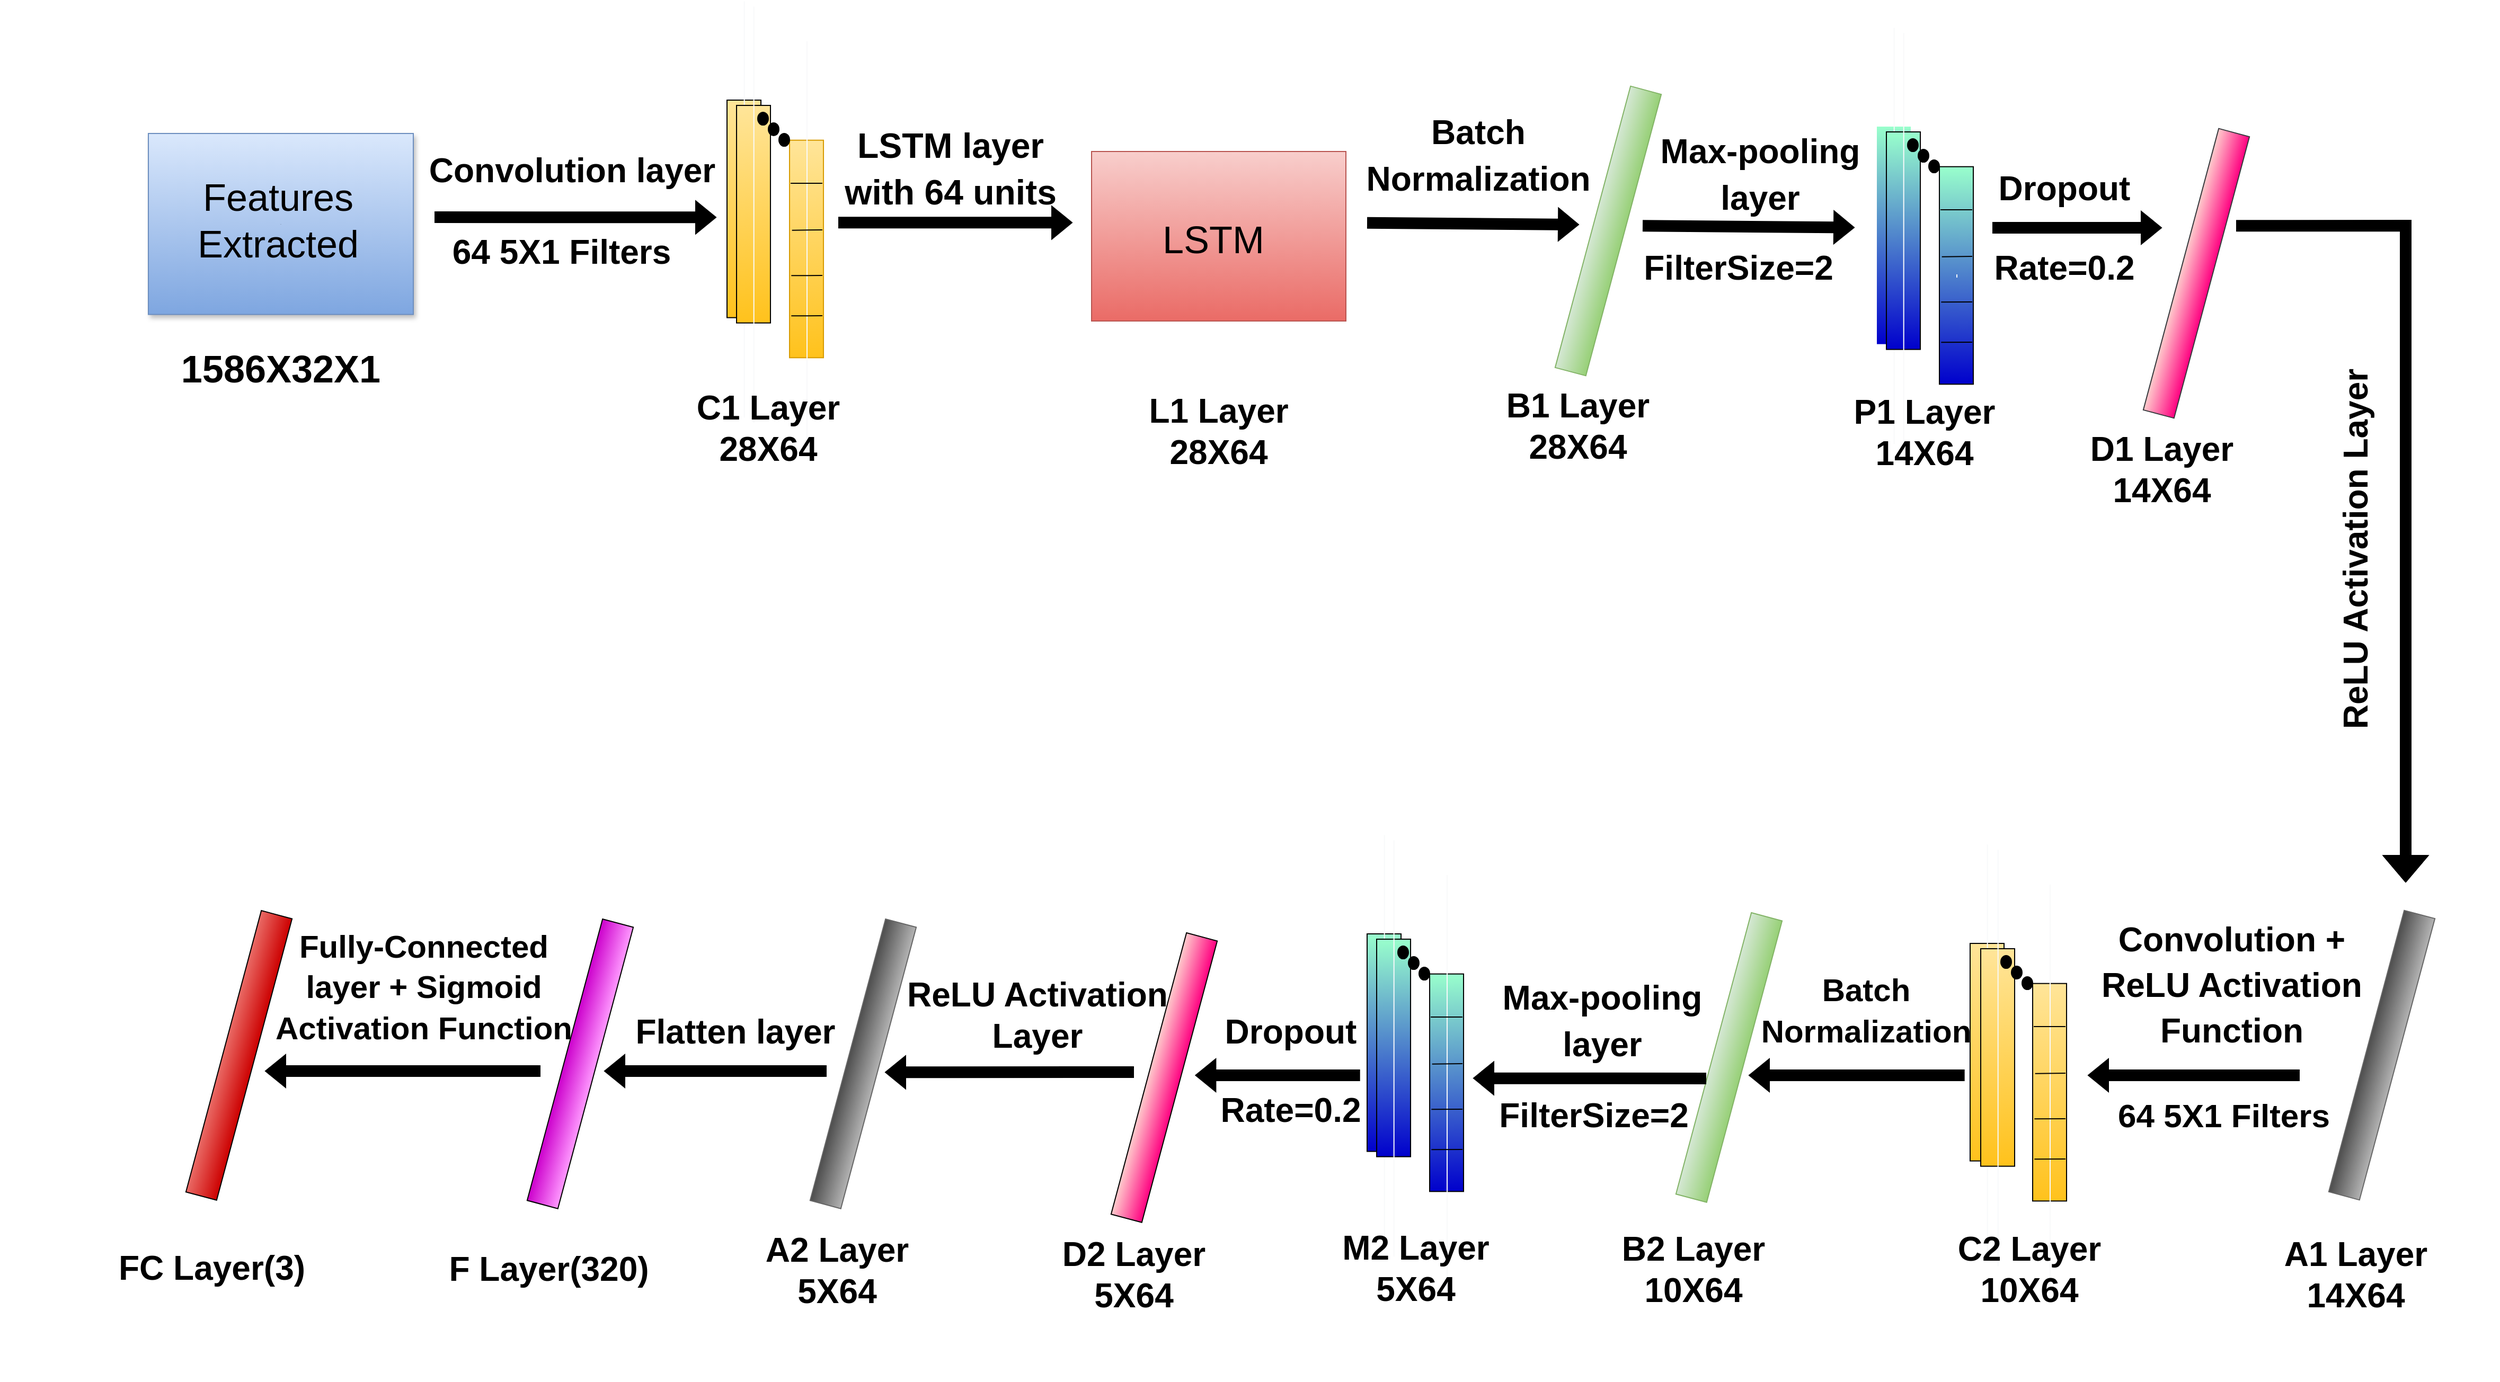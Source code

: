 <mxfile version="20.3.0" type="device"><diagram id="me3SWOC5JLScEFkT12fV" name="Page-1"><mxGraphModel dx="2862" dy="314" grid="1" gridSize="10" guides="1" tooltips="1" connect="1" arrows="1" fold="1" page="1" pageScale="1" pageWidth="2336" pageHeight="1654" background="#ffffff" math="0" shadow="0"><root><mxCell id="0"/><mxCell id="1" parent="0"/><mxCell id="eCeT--zZQDtbgQysxIgY-10" value="&lt;span style=&quot;color: rgba(0, 0, 0, 0); font-family: monospace; font-size: 1px; text-align: start; background-color: rgb(248, 249, 250);&quot;&gt;%3CmxGraphModel%3E%3Croot%3E%3CmxCell%20id%3D%220%22%2F%3E%3CmxCell%20id%3D%221%22%20parent%3D%220%22%2F%3E%3CmxCell%20id%3D%222%22%20value%3D%22%22%20style%3D%22endArrow%3Dnone%3Bhtml%3D1%3Brounded%3D0%3B%22%20edge%3D%221%22%20parent%3D%221%22%3E%3CmxGeometry%20width%3D%2250%22%20height%3D%2250%22%20relative%3D%221%22%20as%3D%22geometry%22%3E%3CmxPoint%20x%3D%22150%22%20y%3D%22400%22%20as%3D%22sourcePoint%22%2F%3E%3CmxPoint%20x%3D%22180%22%20y%3D%22400%22%20as%3D%22targetPoint%22%2F%3E%3CArray%20as%3D%22points%22%3E%3CmxPoint%20x%3D%22170%22%20y%3D%22400%22%2F%3E%3C%2FArray%3E%3C%2FmxGeometry%3E%3C%2FmxCell%3E%3C%2Froot%3E%3C%2FmxGraphModel%3E&lt;/span&gt;" style="rounded=0;whiteSpace=wrap;html=1;rotation=-90;fontSize=1;strokeColor=default;gradientColor=#FFE599;gradientDirection=east;fillColor=#FFC21C;" parent="1" vertex="1"><mxGeometry x="549.35" y="218.17" width="205.32" height="32" as="geometry"/></mxCell><mxCell id="eCeT--zZQDtbgQysxIgY-12" value="&lt;span style=&quot;color: rgba(0, 0, 0, 0); font-family: monospace; font-size: 1px; text-align: start; background-color: rgb(248, 249, 250);&quot;&gt;%3CmxGraphModel%3E%3Croot%3E%3CmxCell%20id%3D%220%22%2F%3E%3CmxCell%20id%3D%221%22%20parent%3D%220%22%2F%3E%3CmxCell%20id%3D%222%22%20value%3D%22%22%20style%3D%22endArrow%3Dnone%3Bhtml%3D1%3Brounded%3D0%3B%22%20edge%3D%221%22%20parent%3D%221%22%3E%3CmxGeometry%20width%3D%2250%22%20height%3D%2250%22%20relative%3D%221%22%20as%3D%22geometry%22%3E%3CmxPoint%20x%3D%22150%22%20y%3D%22400%22%20as%3D%22sourcePoint%22%2F%3E%3CmxPoint%20x%3D%22180%22%20y%3D%22400%22%20as%3D%22targetPoint%22%2F%3E%3CArray%20as%3D%22points%22%3E%3CmxPoint%20x%3D%22170%22%20y%3D%22400%22%2F%3E%3C%2FArray%3E%3C%2FmxGeometry%3E%3C%2FmxCell%3E%3C%2Froot%3E%3C%2FmxGraphModel%3E&lt;/span&gt;" style="rounded=0;whiteSpace=wrap;html=1;rotation=-90;fontSize=1;strokeColor=default;gradientColor=#FFE599;gradientDirection=east;fillColor=#FFC21C;" parent="1" vertex="1"><mxGeometry x="558.35" y="223.17" width="205.32" height="32" as="geometry"/></mxCell><mxCell id="eCeT--zZQDtbgQysxIgY-14" value="&lt;span style=&quot;color: rgba(0, 0, 0, 0); font-family: monospace; font-size: 1px; text-align: start; background-color: rgb(248, 249, 250);&quot;&gt;%3CmxGraphModel%3E%3Croot%3E%3CmxCell%20id%3D%220%22%2F%3E%3CmxCell%20id%3D%221%22%20parent%3D%220%22%2F%3E%3CmxCell%20id%3D%222%22%20value%3D%22%22%20style%3D%22endArrow%3Dnone%3Bhtml%3D1%3Brounded%3D0%3B%22%20edge%3D%221%22%20parent%3D%221%22%3E%3CmxGeometry%20width%3D%2250%22%20height%3D%2250%22%20relative%3D%221%22%20as%3D%22geometry%22%3E%3CmxPoint%20x%3D%22150%22%20y%3D%22400%22%20as%3D%22sourcePoint%22%2F%3E%3CmxPoint%20x%3D%22180%22%20y%3D%22400%22%20as%3D%22targetPoint%22%2F%3E%3CArray%20as%3D%22points%22%3E%3CmxPoint%20x%3D%22170%22%20y%3D%22400%22%2F%3E%3C%2FArray%3E%3C%2FmxGeometry%3E%3C%2FmxCell%3E%3C%2Froot%3E%3C%2FmxGraphModel%3E&lt;/span&gt;" style="rounded=0;whiteSpace=wrap;html=1;rotation=-90;fontSize=1;strokeColor=#d79b00;fillColor=#FFC21C;gradientColor=#FFE599;gradientDirection=east;" parent="1" vertex="1"><mxGeometry x="608.35" y="256" width="205.32" height="32" as="geometry"/></mxCell><mxCell id="eCeT--zZQDtbgQysxIgY-15" value="" style="endArrow=none;html=1;rounded=0;fontSize=1;strokeColor=default;" parent="1" edge="1"><mxGeometry width="50" height="50" relative="1" as="geometry"><mxPoint x="696" y="210" as="sourcePoint"/><mxPoint x="726" y="210" as="targetPoint"/><Array as="points"/></mxGeometry></mxCell><mxCell id="eCeT--zZQDtbgQysxIgY-16" value="" style="endArrow=none;html=1;rounded=0;fontSize=1;strokeColor=default;" parent="1" edge="1"><mxGeometry width="50" height="50" relative="1" as="geometry"><mxPoint x="697.34" y="254.34" as="sourcePoint"/><mxPoint x="726" y="254" as="targetPoint"/><Array as="points"/></mxGeometry></mxCell><mxCell id="eCeT--zZQDtbgQysxIgY-17" value="" style="endArrow=none;html=1;rounded=0;fontSize=1;strokeColor=default;" parent="1" edge="1"><mxGeometry width="50" height="50" relative="1" as="geometry"><mxPoint x="696.67" y="297.17" as="sourcePoint"/><mxPoint x="726" y="297" as="targetPoint"/><Array as="points"/></mxGeometry></mxCell><mxCell id="eCeT--zZQDtbgQysxIgY-18" value="" style="endArrow=none;html=1;rounded=0;fontSize=1;strokeColor=default;" parent="1" edge="1"><mxGeometry width="50" height="50" relative="1" as="geometry"><mxPoint x="696.67" y="335.17" as="sourcePoint"/><mxPoint x="726" y="335" as="targetPoint"/><Array as="points"/></mxGeometry></mxCell><mxCell id="ES9cDVPnntm4Bdb6wxJb-2" value="" style="ellipse;whiteSpace=wrap;html=1;aspect=fixed;fillColor=#000000;fontSize=1;strokeColor=default;" parent="1" vertex="1"><mxGeometry x="665" y="143" width="10" height="12" as="geometry"/></mxCell><mxCell id="ES9cDVPnntm4Bdb6wxJb-3" value="" style="ellipse;whiteSpace=wrap;html=1;aspect=fixed;strokeColor=default;fillColor=#000000;fontSize=1;" parent="1" vertex="1"><mxGeometry x="675" y="153" width="10" height="12" as="geometry"/></mxCell><mxCell id="ES9cDVPnntm4Bdb6wxJb-4" value="" style="ellipse;whiteSpace=wrap;html=1;aspect=fixed;fillColor=#000000;fontSize=1;strokeColor=default;" parent="1" vertex="1"><mxGeometry x="685" y="163" width="10" height="12" as="geometry"/></mxCell><mxCell id="ES9cDVPnntm4Bdb6wxJb-5" value="" style="rounded=0;whiteSpace=wrap;html=1;strokeColor=#b85450;fillColor=#f8cecc;gradientColor=#ea6b66;" parent="1" vertex="1"><mxGeometry x="980" y="180" width="240" height="160" as="geometry"/></mxCell><mxCell id="e7JB8zLE4ReLz2Sso7wR-1" value="" style="shape=flexArrow;endArrow=classic;html=1;rounded=0;fontSize=1;fillColor=#000000;" parent="1" edge="1"><mxGeometry width="50" height="50" relative="1" as="geometry"><mxPoint x="360" y="242" as="sourcePoint"/><mxPoint x="626" y="242.17" as="targetPoint"/></mxGeometry></mxCell><mxCell id="e7JB8zLE4ReLz2Sso7wR-2" value="" style="shape=flexArrow;endArrow=classic;html=1;rounded=0;fontSize=1;fillColor=#000000;strokeColor=#000000;" parent="1" edge="1"><mxGeometry width="50" height="50" relative="1" as="geometry"><mxPoint x="741" y="247.17" as="sourcePoint"/><mxPoint x="962" y="247.17" as="targetPoint"/></mxGeometry></mxCell><mxCell id="e7JB8zLE4ReLz2Sso7wR-5" value="c" style="rounded=0;whiteSpace=wrap;html=1;fontSize=1;gradientColor=#7ea6e0;fillColor=#dae8fc;strokeColor=#6c8ebf;glass=0;sketch=0;shadow=1;" parent="1" vertex="1"><mxGeometry x="90" y="163" width="250" height="170.83" as="geometry"/></mxCell><mxCell id="e7JB8zLE4ReLz2Sso7wR-6" value="" style="shape=flexArrow;endArrow=classic;html=1;rounded=0;fontSize=1;fillColor=#000000;" parent="1" edge="1"><mxGeometry width="50" height="50" relative="1" as="geometry"><mxPoint x="1240" y="247.41" as="sourcePoint"/><mxPoint x="1440" y="249" as="targetPoint"/></mxGeometry></mxCell><mxCell id="e7JB8zLE4ReLz2Sso7wR-8" value="" style="rounded=0;whiteSpace=wrap;html=1;fontSize=1;rotation=-75;fillColor=#d5e8d4;gradientColor=#97d077;strokeColor=#82b366;" parent="1" vertex="1"><mxGeometry x="1330" y="240.0" width="275" height="30" as="geometry"/></mxCell><mxCell id="e7JB8zLE4ReLz2Sso7wR-10" value="" style="rounded=0;whiteSpace=wrap;html=1;fontSize=1;rotation=-75;fillColor=#FFCCCC;strokeColor=#36393d;gradientColor=#FF0080;" parent="1" vertex="1"><mxGeometry x="1885" y="280" width="275" height="30" as="geometry"/></mxCell><mxCell id="e7JB8zLE4ReLz2Sso7wR-11" value="" style="shape=flexArrow;endArrow=classic;html=1;rounded=0;fontSize=1;fillColor=#000000;" parent="1" edge="1"><mxGeometry width="50" height="50" relative="1" as="geometry"><mxPoint x="1500" y="250.17" as="sourcePoint"/><mxPoint x="1700" y="251.76" as="targetPoint"/></mxGeometry></mxCell><mxCell id="e7JB8zLE4ReLz2Sso7wR-12" value="" style="shape=flexArrow;endArrow=classic;html=1;rounded=0;fontSize=1;fillColor=#000000;" parent="1" edge="1"><mxGeometry width="50" height="50" relative="1" as="geometry"><mxPoint x="1830" y="252" as="sourcePoint"/><mxPoint x="1990" y="252" as="targetPoint"/></mxGeometry></mxCell><mxCell id="e7JB8zLE4ReLz2Sso7wR-14" value="" style="shape=flexArrow;endArrow=classic;html=1;rounded=0;fontSize=1;width=10;endSize=8;endWidth=31.429;fillColor=#000000;" parent="1" edge="1"><mxGeometry width="50" height="50" relative="1" as="geometry"><mxPoint x="2060" y="250.17" as="sourcePoint"/><mxPoint x="2220" y="870" as="targetPoint"/><Array as="points"><mxPoint x="2220" y="250"/></Array></mxGeometry></mxCell><mxCell id="e7JB8zLE4ReLz2Sso7wR-17" value="" style="rounded=0;whiteSpace=wrap;html=1;fontSize=1;rotation=-75;fillColor=#4D4D4D;gradientColor=#b3b3b3;strokeColor=#666666;" parent="1" vertex="1"><mxGeometry x="2060" y="1018" width="275" height="30" as="geometry"/></mxCell><mxCell id="e7JB8zLE4ReLz2Sso7wR-18" value="&lt;span style=&quot;color: rgba(0, 0, 0, 0); font-family: monospace; font-size: 1px; text-align: start; background-color: rgb(248, 249, 250);&quot;&gt;%3CmxGraphModel%3E%3Croot%3E%3CmxCell%20id%3D%220%22%2F%3E%3CmxCell%20id%3D%221%22%20parent%3D%220%22%2F%3E%3CmxCell%20id%3D%222%22%20value%3D%22%22%20style%3D%22endArrow%3Dnone%3Bhtml%3D1%3Brounded%3D0%3B%22%20edge%3D%221%22%20parent%3D%221%22%3E%3CmxGeometry%20width%3D%2250%22%20height%3D%2250%22%20relative%3D%221%22%20as%3D%22geometry%22%3E%3CmxPoint%20x%3D%22150%22%20y%3D%22400%22%20as%3D%22sourcePoint%22%2F%3E%3CmxPoint%20x%3D%22180%22%20y%3D%22400%22%20as%3D%22targetPoint%22%2F%3E%3CArray%20as%3D%22points%22%3E%3CmxPoint%20x%3D%22170%22%20y%3D%22400%22%2F%3E%3C%2FArray%3E%3C%2FmxGeometry%3E%3C%2FmxCell%3E%3C%2Froot%3E%3C%2FmxGraphModel%3E&lt;/span&gt;" style="rounded=0;whiteSpace=wrap;html=1;rotation=-90;fontSize=1;gradientColor=#FFE599;fillColor=#FFC21C;gradientDirection=east;" parent="1" vertex="1"><mxGeometry x="1722.35" y="1014.17" width="205.32" height="32" as="geometry"/></mxCell><mxCell id="e7JB8zLE4ReLz2Sso7wR-19" value="&lt;span style=&quot;color: rgba(0, 0, 0, 0); font-family: monospace; font-size: 1px; text-align: start; background-color: rgb(248, 249, 250);&quot;&gt;%3CmxGraphModel%3E%3Croot%3E%3CmxCell%20id%3D%220%22%2F%3E%3CmxCell%20id%3D%221%22%20parent%3D%220%22%2F%3E%3CmxCell%20id%3D%222%22%20value%3D%22%22%20style%3D%22endArrow%3Dnone%3Bhtml%3D1%3Brounded%3D0%3B%22%20edge%3D%221%22%20parent%3D%221%22%3E%3CmxGeometry%20width%3D%2250%22%20height%3D%2250%22%20relative%3D%221%22%20as%3D%22geometry%22%3E%3CmxPoint%20x%3D%22150%22%20y%3D%22400%22%20as%3D%22sourcePoint%22%2F%3E%3CmxPoint%20x%3D%22180%22%20y%3D%22400%22%20as%3D%22targetPoint%22%2F%3E%3CArray%20as%3D%22points%22%3E%3CmxPoint%20x%3D%22170%22%20y%3D%22400%22%2F%3E%3C%2FArray%3E%3C%2FmxGeometry%3E%3C%2FmxCell%3E%3C%2Froot%3E%3C%2FmxGraphModel%3E&lt;/span&gt;" style="rounded=0;whiteSpace=wrap;html=1;rotation=-90;fontSize=1;gradientColor=#FFE599;fillColor=#FFC21C;gradientDirection=east;" parent="1" vertex="1"><mxGeometry x="1732.35" y="1019.17" width="205.32" height="32" as="geometry"/></mxCell><mxCell id="e7JB8zLE4ReLz2Sso7wR-20" value="&lt;span style=&quot;color: rgba(0, 0, 0, 0); font-family: monospace; font-size: 1px; text-align: start; background-color: rgb(248, 249, 250);&quot;&gt;%3CmxGraphModel%3E%3Croot%3E%3CmxCell%20id%3D%220%22%2F%3E%3CmxCell%20id%3D%221%22%20parent%3D%220%22%2F%3E%3CmxCell%20id%3D%222%22%20value%3D%22%22%20style%3D%22endArrow%3Dnone%3Bhtml%3D1%3Brounded%3D0%3B%22%20edge%3D%221%22%20parent%3D%221%22%3E%3CmxGeometry%20width%3D%2250%22%20height%3D%2250%22%20relative%3D%221%22%20as%3D%22geometry%22%3E%3CmxPoint%20x%3D%22150%22%20y%3D%22400%22%20as%3D%22sourcePoint%22%2F%3E%3CmxPoint%20x%3D%22180%22%20y%3D%22400%22%20as%3D%22targetPoint%22%2F%3E%3CArray%20as%3D%22points%22%3E%3CmxPoint%20x%3D%22170%22%20y%3D%22400%22%2F%3E%3C%2FArray%3E%3C%2FmxGeometry%3E%3C%2FmxCell%3E%3C%2Froot%3E%3C%2FmxGraphModel%3E&lt;/span&gt;" style="rounded=0;whiteSpace=wrap;html=1;rotation=-90;fontSize=1;gradientColor=#FFE599;fillColor=#FFC21C;gradientDirection=east;" parent="1" vertex="1"><mxGeometry x="1781.35" y="1052" width="205.32" height="32" as="geometry"/></mxCell><mxCell id="e7JB8zLE4ReLz2Sso7wR-21" value="" style="endArrow=none;html=1;rounded=0;fontSize=1;" parent="1" edge="1"><mxGeometry width="50" height="50" relative="1" as="geometry"><mxPoint x="1869" y="1006" as="sourcePoint"/><mxPoint x="1899" y="1006" as="targetPoint"/><Array as="points"/></mxGeometry></mxCell><mxCell id="e7JB8zLE4ReLz2Sso7wR-22" value="" style="endArrow=none;html=1;rounded=0;fontSize=1;" parent="1" edge="1"><mxGeometry width="50" height="50" relative="1" as="geometry"><mxPoint x="1870.34" y="1050.34" as="sourcePoint"/><mxPoint x="1899" y="1050" as="targetPoint"/><Array as="points"/></mxGeometry></mxCell><mxCell id="e7JB8zLE4ReLz2Sso7wR-23" value="" style="endArrow=none;html=1;rounded=0;fontSize=1;" parent="1" edge="1"><mxGeometry width="50" height="50" relative="1" as="geometry"><mxPoint x="1869.67" y="1093.17" as="sourcePoint"/><mxPoint x="1899" y="1093" as="targetPoint"/><Array as="points"/></mxGeometry></mxCell><mxCell id="e7JB8zLE4ReLz2Sso7wR-24" value="" style="endArrow=none;html=1;rounded=0;fontSize=1;" parent="1" edge="1"><mxGeometry width="50" height="50" relative="1" as="geometry"><mxPoint x="1869.67" y="1131.17" as="sourcePoint"/><mxPoint x="1899" y="1131" as="targetPoint"/><Array as="points"/></mxGeometry></mxCell><mxCell id="e7JB8zLE4ReLz2Sso7wR-25" value="" style="ellipse;whiteSpace=wrap;html=1;aspect=fixed;fillColor=#000000;fontSize=1;" parent="1" vertex="1"><mxGeometry x="1838" y="939" width="10" height="12" as="geometry"/></mxCell><mxCell id="e7JB8zLE4ReLz2Sso7wR-26" value="" style="ellipse;whiteSpace=wrap;html=1;aspect=fixed;strokeColor=#000000;fillColor=#000000;fontSize=1;" parent="1" vertex="1"><mxGeometry x="1848" y="949" width="10" height="12" as="geometry"/></mxCell><mxCell id="e7JB8zLE4ReLz2Sso7wR-27" value="" style="ellipse;whiteSpace=wrap;html=1;aspect=fixed;fillColor=#000000;fontSize=1;" parent="1" vertex="1"><mxGeometry x="1858" y="959" width="10" height="12" as="geometry"/></mxCell><mxCell id="e7JB8zLE4ReLz2Sso7wR-29" value="" style="shape=flexArrow;endArrow=classic;html=1;rounded=0;fontSize=1;fillColor=#000000;" parent="1" edge="1"><mxGeometry width="50" height="50" relative="1" as="geometry"><mxPoint x="2120" y="1052" as="sourcePoint"/><mxPoint x="1920" y="1052" as="targetPoint"/></mxGeometry></mxCell><mxCell id="e7JB8zLE4ReLz2Sso7wR-30" value="" style="rounded=0;whiteSpace=wrap;html=1;fontSize=1;rotation=-75;fillColor=#d5e8d4;gradientColor=#97d077;strokeColor=#82b366;" parent="1" vertex="1"><mxGeometry x="1444" y="1020.17" width="275" height="30" as="geometry"/></mxCell><mxCell id="e7JB8zLE4ReLz2Sso7wR-32" value="&lt;span style=&quot;color: rgba(0, 0, 0, 0); font-family: monospace; font-size: 1px; text-align: start; background-color: rgb(248, 249, 250);&quot;&gt;%3CmxGraphModel%3E%3Croot%3E%3CmxCell%20id%3D%220%22%2F%3E%3CmxCell%20id%3D%221%22%20parent%3D%220%22%2F%3E%3CmxCell%20id%3D%222%22%20value%3D%22%22%20style%3D%22endArrow%3Dnone%3Bhtml%3D1%3Brounded%3D0%3B%22%20edge%3D%221%22%20parent%3D%221%22%3E%3CmxGeometry%20width%3D%2250%22%20height%3D%2250%22%20relative%3D%221%22%20as%3D%22geometry%22%3E%3CmxPoint%20x%3D%22150%22%20y%3D%22400%22%20as%3D%22sourcePoint%22%2F%3E%3CmxPoint%20x%3D%22180%22%20y%3D%22400%22%20as%3D%22targetPoint%22%2F%3E%3CArray%20as%3D%22points%22%3E%3CmxPoint%20x%3D%22170%22%20y%3D%22400%22%2F%3E%3C%2FArray%3E%3C%2FmxGeometry%3E%3C%2FmxCell%3E%3C%2Froot%3E%3C%2FmxGraphModel%3E&lt;/span&gt;" style="rounded=0;whiteSpace=wrap;html=1;rotation=-90;fontSize=1;gradientColor=#99FFCC;fillColor=#0000CC;strokeColor=none;gradientDirection=east;" parent="1" vertex="1"><mxGeometry x="1634.35" y="243.17" width="205.32" height="32" as="geometry"/></mxCell><mxCell id="e7JB8zLE4ReLz2Sso7wR-33" value="&lt;span style=&quot;color: rgba(0, 0, 0, 0); font-family: monospace; font-size: 1px; text-align: start; background-color: rgb(248, 249, 250);&quot;&gt;%3CmxGraphModel%3E%3Croot%3E%3CmxCell%20id%3D%220%22%2F%3E%3CmxCell%20id%3D%221%22%20parent%3D%220%22%2F%3E%3CmxCell%20id%3D%222%22%20value%3D%22%22%20style%3D%22endArrow%3Dnone%3Bhtml%3D1%3Brounded%3D0%3B%22%20edge%3D%221%22%20parent%3D%221%22%3E%3CmxGeometry%20width%3D%2250%22%20height%3D%2250%22%20relative%3D%221%22%20as%3D%22geometry%22%3E%3CmxPoint%20x%3D%22150%22%20y%3D%22400%22%20as%3D%22sourcePoint%22%2F%3E%3CmxPoint%20x%3D%22180%22%20y%3D%22400%22%20as%3D%22targetPoint%22%2F%3E%3CArray%20as%3D%22points%22%3E%3CmxPoint%20x%3D%22170%22%20y%3D%22400%22%2F%3E%3C%2FArray%3E%3C%2FmxGeometry%3E%3C%2FmxCell%3E%3C%2Froot%3E%3C%2FmxGraphModel%3E&lt;/span&gt;" style="rounded=0;whiteSpace=wrap;html=1;rotation=-90;fontSize=1;gradientColor=#99FFCC;fillColor=#0000CC;gradientDirection=east;" parent="1" vertex="1"><mxGeometry x="1643.35" y="248.17" width="205.32" height="32" as="geometry"/></mxCell><mxCell id="e7JB8zLE4ReLz2Sso7wR-34" value="&lt;span style=&quot;color: rgba(0, 0, 0, 0); font-family: monospace; font-size: 1px; text-align: start; background-color: rgb(248, 249, 250);&quot;&gt;56789&amp;nbsp;&lt;/span&gt;" style="rounded=0;whiteSpace=wrap;html=1;rotation=-90;fontSize=1;gradientColor=#99FFCC;gradientDirection=east;fillColor=#0000CC;" parent="1" vertex="1"><mxGeometry x="1693.35" y="281" width="205.32" height="32" as="geometry"/></mxCell><mxCell id="e7JB8zLE4ReLz2Sso7wR-35" value="" style="endArrow=none;html=1;rounded=0;fontSize=1;" parent="1" edge="1"><mxGeometry width="50" height="50" relative="1" as="geometry"><mxPoint x="1781" y="235" as="sourcePoint"/><mxPoint x="1811" y="235" as="targetPoint"/><Array as="points"/></mxGeometry></mxCell><mxCell id="e7JB8zLE4ReLz2Sso7wR-36" value="" style="endArrow=none;html=1;rounded=0;fontSize=1;" parent="1" edge="1"><mxGeometry width="50" height="50" relative="1" as="geometry"><mxPoint x="1782.34" y="279.34" as="sourcePoint"/><mxPoint x="1811" y="279" as="targetPoint"/><Array as="points"/></mxGeometry></mxCell><mxCell id="e7JB8zLE4ReLz2Sso7wR-37" value="" style="endArrow=none;html=1;rounded=0;fontSize=1;" parent="1" edge="1"><mxGeometry width="50" height="50" relative="1" as="geometry"><mxPoint x="1781.67" y="322.17" as="sourcePoint"/><mxPoint x="1811" y="322" as="targetPoint"/><Array as="points"/></mxGeometry></mxCell><mxCell id="e7JB8zLE4ReLz2Sso7wR-38" value="" style="endArrow=none;html=1;rounded=0;fontSize=1;" parent="1" edge="1"><mxGeometry width="50" height="50" relative="1" as="geometry"><mxPoint x="1781.67" y="360.17" as="sourcePoint"/><mxPoint x="1811" y="360" as="targetPoint"/><Array as="points"/></mxGeometry></mxCell><mxCell id="e7JB8zLE4ReLz2Sso7wR-39" value="" style="ellipse;whiteSpace=wrap;html=1;aspect=fixed;fillColor=#000000;fontSize=1;" parent="1" vertex="1"><mxGeometry x="1750" y="168" width="10" height="12" as="geometry"/></mxCell><mxCell id="e7JB8zLE4ReLz2Sso7wR-40" value="" style="ellipse;whiteSpace=wrap;html=1;aspect=fixed;strokeColor=#000000;fillColor=#000000;fontSize=1;" parent="1" vertex="1"><mxGeometry x="1760" y="178" width="10" height="12" as="geometry"/></mxCell><mxCell id="e7JB8zLE4ReLz2Sso7wR-41" value="" style="ellipse;whiteSpace=wrap;html=1;aspect=fixed;fillColor=#000000;fontSize=1;" parent="1" vertex="1"><mxGeometry x="1770" y="188" width="10" height="12" as="geometry"/></mxCell><mxCell id="e7JB8zLE4ReLz2Sso7wR-42" value="&lt;span style=&quot;color: rgba(0, 0, 0, 0); font-family: monospace; font-size: 1px; text-align: start; background-color: rgb(248, 249, 250);&quot;&gt;%3CmxGraphModel%3E%3Croot%3E%3CmxCell%20id%3D%220%22%2F%3E%3CmxCell%20id%3D%221%22%20parent%3D%220%22%2F%3E%3CmxCell%20id%3D%222%22%20value%3D%22%22%20style%3D%22endArrow%3Dnone%3Bhtml%3D1%3Brounded%3D0%3B%22%20edge%3D%221%22%20parent%3D%221%22%3E%3CmxGeometry%20width%3D%2250%22%20height%3D%2250%22%20relative%3D%221%22%20as%3D%22geometry%22%3E%3CmxPoint%20x%3D%22150%22%20y%3D%22400%22%20as%3D%22sourcePoint%22%2F%3E%3CmxPoint%20x%3D%22180%22%20y%3D%22400%22%20as%3D%22targetPoint%22%2F%3E%3CArray%20as%3D%22points%22%3E%3CmxPoint%20x%3D%22170%22%20y%3D%22400%22%2F%3E%3C%2FArray%3E%3C%2FmxGeometry%3E%3C%2FmxCell%3E%3C%2Froot%3E%3C%2FmxGraphModel%3E&lt;/span&gt;" style="rounded=0;whiteSpace=wrap;html=1;rotation=-90;fontSize=1;gradientColor=#99FFCC;fillColor=#0000CC;gradientDirection=east;" parent="1" vertex="1"><mxGeometry x="1153.35" y="1005.17" width="205.32" height="32" as="geometry"/></mxCell><mxCell id="e7JB8zLE4ReLz2Sso7wR-43" value="&lt;span style=&quot;color: rgba(0, 0, 0, 0); font-family: monospace; font-size: 1px; text-align: start; background-color: rgb(248, 249, 250);&quot;&gt;%3CmxGraphModel%3E%3Croot%3E%3CmxCell%20id%3D%220%22%2F%3E%3CmxCell%20id%3D%221%22%20parent%3D%220%22%2F%3E%3CmxCell%20id%3D%222%22%20value%3D%22%22%20style%3D%22endArrow%3Dnone%3Bhtml%3D1%3Brounded%3D0%3B%22%20edge%3D%221%22%20parent%3D%221%22%3E%3CmxGeometry%20width%3D%2250%22%20height%3D%2250%22%20relative%3D%221%22%20as%3D%22geometry%22%3E%3CmxPoint%20x%3D%22150%22%20y%3D%22400%22%20as%3D%22sourcePoint%22%2F%3E%3CmxPoint%20x%3D%22180%22%20y%3D%22400%22%20as%3D%22targetPoint%22%2F%3E%3CArray%20as%3D%22points%22%3E%3CmxPoint%20x%3D%22170%22%20y%3D%22400%22%2F%3E%3C%2FArray%3E%3C%2FmxGeometry%3E%3C%2FmxCell%3E%3C%2Froot%3E%3C%2FmxGraphModel%3E&lt;/span&gt;" style="rounded=0;whiteSpace=wrap;html=1;rotation=-90;fontSize=1;gradientColor=#99FFCC;fillColor=#0000CC;gradientDirection=east;" parent="1" vertex="1"><mxGeometry x="1162.35" y="1010.17" width="205.32" height="32" as="geometry"/></mxCell><mxCell id="e7JB8zLE4ReLz2Sso7wR-44" value="&lt;span style=&quot;color: rgba(0, 0, 0, 0); font-family: monospace; font-size: 1px; text-align: start; background-color: rgb(248, 249, 250);&quot;&gt;%3CmxGraphModel%3E%3Croot%3E%3CmxCell%20id%3D%220%22%2F%3E%3CmxCell%20id%3D%221%22%20parent%3D%220%22%2F%3E%3CmxCell%20id%3D%222%22%20value%3D%22%22%20style%3D%22endArrow%3Dnone%3Bhtml%3D1%3Brounded%3D0%3B%22%20edge%3D%221%22%20parent%3D%221%22%3E%3CmxGeometry%20width%3D%2250%22%20height%3D%2250%22%20relative%3D%221%22%20as%3D%22geometry%22%3E%3CmxPoint%20x%3D%22150%22%20y%3D%22400%22%20as%3D%22sourcePoint%22%2F%3E%3CmxPoint%20x%3D%22180%22%20y%3D%22400%22%20as%3D%22targetPoint%22%2F%3E%3CArray%20as%3D%22points%22%3E%3CmxPoint%20x%3D%22170%22%20y%3D%22400%22%2F%3E%3C%2FArray%3E%3C%2FmxGeometry%3E%3C%2FmxCell%3E%3C%2Froot%3E%3C%2FmxGraphModel%3E&lt;/span&gt;" style="rounded=0;whiteSpace=wrap;html=1;rotation=-90;fontSize=1;gradientColor=#99FFCC;fillColor=#0000CC;gradientDirection=east;" parent="1" vertex="1"><mxGeometry x="1212.35" y="1043" width="205.32" height="32" as="geometry"/></mxCell><mxCell id="e7JB8zLE4ReLz2Sso7wR-45" value="" style="endArrow=none;html=1;rounded=0;fontSize=1;" parent="1" edge="1"><mxGeometry width="50" height="50" relative="1" as="geometry"><mxPoint x="1300" y="997" as="sourcePoint"/><mxPoint x="1330" y="997" as="targetPoint"/><Array as="points"/></mxGeometry></mxCell><mxCell id="e7JB8zLE4ReLz2Sso7wR-46" value="" style="endArrow=none;html=1;rounded=0;fontSize=1;" parent="1" edge="1"><mxGeometry width="50" height="50" relative="1" as="geometry"><mxPoint x="1301.34" y="1041.34" as="sourcePoint"/><mxPoint x="1330" y="1041" as="targetPoint"/><Array as="points"/></mxGeometry></mxCell><mxCell id="e7JB8zLE4ReLz2Sso7wR-47" value="" style="endArrow=none;html=1;rounded=0;fontSize=1;" parent="1" edge="1"><mxGeometry width="50" height="50" relative="1" as="geometry"><mxPoint x="1300.67" y="1084.17" as="sourcePoint"/><mxPoint x="1330" y="1084" as="targetPoint"/><Array as="points"/></mxGeometry></mxCell><mxCell id="e7JB8zLE4ReLz2Sso7wR-48" value="" style="endArrow=none;html=1;rounded=0;fontSize=1;" parent="1" edge="1"><mxGeometry width="50" height="50" relative="1" as="geometry"><mxPoint x="1300.67" y="1122.17" as="sourcePoint"/><mxPoint x="1330" y="1122" as="targetPoint"/><Array as="points"/></mxGeometry></mxCell><mxCell id="e7JB8zLE4ReLz2Sso7wR-49" value="" style="ellipse;whiteSpace=wrap;html=1;aspect=fixed;fillColor=#000000;fontSize=1;" parent="1" vertex="1"><mxGeometry x="1269" y="930" width="10" height="12" as="geometry"/></mxCell><mxCell id="e7JB8zLE4ReLz2Sso7wR-50" value="" style="ellipse;whiteSpace=wrap;html=1;aspect=fixed;strokeColor=#000000;fillColor=#000000;fontSize=1;" parent="1" vertex="1"><mxGeometry x="1279" y="940" width="10" height="12" as="geometry"/></mxCell><mxCell id="e7JB8zLE4ReLz2Sso7wR-51" value="" style="ellipse;whiteSpace=wrap;html=1;aspect=fixed;fillColor=#000000;fontSize=1;" parent="1" vertex="1"><mxGeometry x="1289" y="950" width="10" height="12" as="geometry"/></mxCell><mxCell id="e7JB8zLE4ReLz2Sso7wR-52" value="" style="rounded=0;whiteSpace=wrap;html=1;fontSize=1;rotation=-75;gradientColor=#FF0080;fillColor=#FFCCCC;" parent="1" vertex="1"><mxGeometry x="911" y="1039.17" width="275" height="30" as="geometry"/></mxCell><mxCell id="e7JB8zLE4ReLz2Sso7wR-54" value="" style="rounded=0;whiteSpace=wrap;html=1;fontSize=1;rotation=-75;gradientColor=#FF99FF;fillColor=#CC00CC;" parent="1" vertex="1"><mxGeometry x="360" y="1026.17" width="275" height="30" as="geometry"/></mxCell><mxCell id="e7JB8zLE4ReLz2Sso7wR-55" value="" style="rounded=0;whiteSpace=wrap;html=1;fontSize=1;rotation=-75;gradientColor=#b3b3b3;fillColor=#4D4D4D;strokeColor=#666666;" parent="1" vertex="1"><mxGeometry x="627" y="1026.17" width="275" height="30" as="geometry"/></mxCell><mxCell id="e7JB8zLE4ReLz2Sso7wR-56" value="" style="rounded=0;whiteSpace=wrap;html=1;fontSize=1;rotation=-75;gradientColor=#CC0000;fillColor=#EA6B66;" parent="1" vertex="1"><mxGeometry x="38" y="1018.17" width="275" height="30" as="geometry"/></mxCell><mxCell id="e7JB8zLE4ReLz2Sso7wR-57" value="" style="shape=flexArrow;endArrow=classic;html=1;rounded=0;fontSize=1;fillColor=#000000;" parent="1" edge="1"><mxGeometry width="50" height="50" relative="1" as="geometry"><mxPoint x="1803.83" y="1052" as="sourcePoint"/><mxPoint x="1600" y="1052" as="targetPoint"/></mxGeometry></mxCell><mxCell id="e7JB8zLE4ReLz2Sso7wR-59" value="" style="shape=flexArrow;endArrow=classic;html=1;rounded=0;fontSize=1;fillColor=#000000;" parent="1" edge="1"><mxGeometry width="50" height="50" relative="1" as="geometry"><mxPoint x="1233.35" y="1052" as="sourcePoint"/><mxPoint x="1077.7" y="1052" as="targetPoint"/></mxGeometry></mxCell><mxCell id="e7JB8zLE4ReLz2Sso7wR-60" value="" style="shape=flexArrow;endArrow=classic;html=1;rounded=0;fontSize=1;fillColor=#000000;" parent="1" edge="1"><mxGeometry width="50" height="50" relative="1" as="geometry"><mxPoint x="1020" y="1049" as="sourcePoint"/><mxPoint x="785" y="1049.17" as="targetPoint"/></mxGeometry></mxCell><mxCell id="e7JB8zLE4ReLz2Sso7wR-61" value="" style="shape=flexArrow;endArrow=classic;html=1;rounded=0;fontSize=1;fillColor=#000000;" parent="1" edge="1"><mxGeometry width="50" height="50" relative="1" as="geometry"><mxPoint x="730" y="1048" as="sourcePoint"/><mxPoint x="520" y="1048" as="targetPoint"/></mxGeometry></mxCell><mxCell id="e7JB8zLE4ReLz2Sso7wR-62" value="" style="shape=flexArrow;endArrow=classic;html=1;rounded=0;fontSize=1;fillColor=#000000;" parent="1" edge="1"><mxGeometry width="50" height="50" relative="1" as="geometry"><mxPoint x="460" y="1048" as="sourcePoint"/><mxPoint x="200" y="1048" as="targetPoint"/></mxGeometry></mxCell><mxCell id="pykbk4JHYj75F9t50h_4-4" value="&lt;font style=&quot;font-size: 36px;&quot;&gt;Features Extracted&lt;br&gt;&lt;/font&gt;" style="text;html=1;strokeColor=none;fillColor=none;align=center;verticalAlign=middle;whiteSpace=wrap;rounded=0;glass=1;" parent="1" vertex="1"><mxGeometry x="84.67" y="190" width="255.33" height="110" as="geometry"/></mxCell><mxCell id="pykbk4JHYj75F9t50h_4-5" value="LSTM" style="text;html=1;strokeColor=none;fillColor=none;align=center;verticalAlign=middle;whiteSpace=wrap;rounded=0;fontSize=36;" parent="1" vertex="1"><mxGeometry x="990" y="168" width="210" height="190" as="geometry"/></mxCell><mxCell id="pykbk4JHYj75F9t50h_4-7" value="&lt;b&gt;1586X32X1&lt;/b&gt;" style="text;html=1;strokeColor=none;fillColor=none;align=center;verticalAlign=middle;whiteSpace=wrap;rounded=0;fontSize=36;" parent="1" vertex="1"><mxGeometry x="105" y="370" width="220" height="30" as="geometry"/></mxCell><mxCell id="pykbk4JHYj75F9t50h_4-8" value="&lt;b&gt;&lt;font style=&quot;font-size: 32px;&quot;&gt;Convolution layer&lt;/font&gt;&lt;/b&gt;" style="text;html=1;strokeColor=none;fillColor=none;align=center;verticalAlign=middle;whiteSpace=wrap;rounded=0;fontSize=36;" parent="1" vertex="1"><mxGeometry x="350" y="181" width="280" height="30" as="geometry"/></mxCell><mxCell id="pykbk4JHYj75F9t50h_4-9" value="&lt;b&gt;&lt;font style=&quot;font-size: 32px;&quot;&gt;64 5X1 Filters&lt;/font&gt;&lt;/b&gt;" style="text;html=1;strokeColor=none;fillColor=none;align=center;verticalAlign=middle;whiteSpace=wrap;rounded=0;fontSize=36;" parent="1" vertex="1"><mxGeometry x="330" y="258" width="300" height="30" as="geometry"/></mxCell><mxCell id="pykbk4JHYj75F9t50h_4-10" value="&lt;b&gt;&lt;font style=&quot;font-size: 33px;&quot;&gt;LSTM layer with 64 units&lt;/font&gt;&lt;/b&gt;" style="text;html=1;strokeColor=none;fillColor=none;align=center;verticalAlign=middle;whiteSpace=wrap;rounded=0;fontSize=36;" parent="1" vertex="1"><mxGeometry x="732" y="189" width="230" height="11" as="geometry"/></mxCell><mxCell id="pykbk4JHYj75F9t50h_4-11" value="&lt;b&gt;&lt;font style=&quot;font-size: 32px;&quot;&gt;Batch Normalization&lt;/font&gt;&lt;/b&gt;" style="text;html=1;strokeColor=none;fillColor=none;align=center;verticalAlign=middle;whiteSpace=wrap;rounded=0;fontSize=36;" parent="1" vertex="1"><mxGeometry x="1224" y="167" width="242.33" height="30" as="geometry"/></mxCell><mxCell id="pykbk4JHYj75F9t50h_4-14" value="&lt;b&gt;&lt;font style=&quot;font-size: 32px;&quot;&gt;Max-pooling layer&lt;/font&gt;&lt;/b&gt;" style="text;html=1;strokeColor=none;fillColor=none;align=center;verticalAlign=middle;whiteSpace=wrap;rounded=0;fontSize=36;" parent="1" vertex="1"><mxGeometry x="1504" y="176.17" width="213.67" height="47" as="geometry"/></mxCell><mxCell id="pykbk4JHYj75F9t50h_4-16" value="&lt;b&gt;FilterSize=2&lt;/b&gt;" style="text;html=1;strokeColor=none;fillColor=none;align=center;verticalAlign=middle;whiteSpace=wrap;rounded=0;fontSize=32;" parent="1" vertex="1"><mxGeometry x="1480" y="275" width="221" height="30" as="geometry"/></mxCell><mxCell id="pykbk4JHYj75F9t50h_4-18" value="&lt;b&gt;Dropout&lt;/b&gt;" style="text;html=1;strokeColor=none;fillColor=none;align=center;verticalAlign=middle;whiteSpace=wrap;rounded=0;fontSize=32;" parent="1" vertex="1"><mxGeometry x="1779" y="200" width="237.99" height="30" as="geometry"/></mxCell><mxCell id="pykbk4JHYj75F9t50h_4-20" value="&lt;b&gt;Rate=0.2&lt;/b&gt;" style="text;html=1;strokeColor=none;fillColor=none;align=center;verticalAlign=middle;whiteSpace=wrap;rounded=0;fontSize=32;" parent="1" vertex="1"><mxGeometry x="1808" y="275" width="180" height="30" as="geometry"/></mxCell><mxCell id="pykbk4JHYj75F9t50h_4-23" value="&lt;b&gt;ReLU Activation Layer&lt;/b&gt;" style="text;html=1;strokeColor=none;fillColor=none;align=center;verticalAlign=middle;whiteSpace=wrap;rounded=0;fontSize=32;rotation=-90;" parent="1" vertex="1"><mxGeometry x="1988" y="540" width="370" height="30" as="geometry"/></mxCell><mxCell id="pykbk4JHYj75F9t50h_4-26" value="&lt;b style=&quot;font-size: 36px;&quot;&gt;&lt;font style=&quot;font-size: 32px;&quot;&gt;Convolution + ReLU Activation Function&lt;br&gt;&lt;/font&gt;&lt;/b&gt;" style="text;html=1;strokeColor=none;fillColor=none;align=center;verticalAlign=middle;whiteSpace=wrap;rounded=0;fontSize=32;" parent="1" vertex="1"><mxGeometry x="1907" y="850" width="298" height="230" as="geometry"/></mxCell><mxCell id="pykbk4JHYj75F9t50h_4-28" value="&lt;b&gt;&lt;font style=&quot;font-size: 31px;&quot;&gt;64 5X1 Filters&lt;/font&gt;&lt;/b&gt;" style="text;html=1;strokeColor=none;fillColor=none;align=center;verticalAlign=middle;whiteSpace=wrap;rounded=0;fontSize=32;" parent="1" vertex="1"><mxGeometry x="1937.67" y="1075" width="221.33" height="30" as="geometry"/></mxCell><mxCell id="pykbk4JHYj75F9t50h_4-32" value="&lt;b style=&quot;font-size: 30px;&quot;&gt;&lt;font style=&quot;font-size: 30px;&quot;&gt;Batch &lt;br&gt;Normalization&lt;/font&gt;&lt;/b&gt;" style="text;html=1;strokeColor=none;fillColor=none;align=center;verticalAlign=middle;whiteSpace=wrap;rounded=0;fontSize=32;" parent="1" vertex="1"><mxGeometry x="1560.67" y="975.17" width="300" height="30" as="geometry"/></mxCell><mxCell id="pykbk4JHYj75F9t50h_4-36" value="" style="shape=flexArrow;endArrow=classic;html=1;rounded=0;fontSize=1;fillColor=#000000;" parent="1" edge="1"><mxGeometry width="50" height="50" relative="1" as="geometry"><mxPoint x="1560" y="1055" as="sourcePoint"/><mxPoint x="1340" y="1054.74" as="targetPoint"/></mxGeometry></mxCell><mxCell id="pykbk4JHYj75F9t50h_4-37" value="&lt;b style=&quot;font-size: 36px;&quot;&gt;&lt;font style=&quot;font-size: 32px;&quot;&gt;Max-pooling layer&lt;/font&gt;&lt;/b&gt;" style="text;html=1;strokeColor=none;fillColor=none;align=center;verticalAlign=middle;whiteSpace=wrap;rounded=0;fontSize=30;" parent="1" vertex="1"><mxGeometry x="1337" y="984.17" width="250" height="30" as="geometry"/></mxCell><mxCell id="pykbk4JHYj75F9t50h_4-38" value="&lt;b style=&quot;font-size: 32px;&quot;&gt;FilterSize=2&lt;/b&gt;" style="text;html=1;strokeColor=none;fillColor=none;align=center;verticalAlign=middle;whiteSpace=wrap;rounded=0;fontSize=30;" parent="1" vertex="1"><mxGeometry x="1279" y="1075" width="350" height="30" as="geometry"/></mxCell><mxCell id="pykbk4JHYj75F9t50h_4-39" value="&lt;b style=&quot;font-size: 32px;&quot;&gt;Dropout&lt;/b&gt;" style="text;html=1;strokeColor=none;fillColor=none;align=center;verticalAlign=middle;whiteSpace=wrap;rounded=0;fontSize=30;" parent="1" vertex="1"><mxGeometry x="1008" y="996.17" width="320" height="30" as="geometry"/></mxCell><mxCell id="pykbk4JHYj75F9t50h_4-41" value="&lt;b style=&quot;font-size: 32px;&quot;&gt;Rate=0.2&lt;/b&gt;" style="text;html=1;strokeColor=none;fillColor=none;align=center;verticalAlign=middle;whiteSpace=wrap;rounded=0;fontSize=30;" parent="1" vertex="1"><mxGeometry x="1038" y="1069.83" width="260" height="30" as="geometry"/></mxCell><mxCell id="pykbk4JHYj75F9t50h_4-43" value="&lt;b style=&quot;font-size: 32px;&quot;&gt;ReLU Activation Layer&lt;/b&gt;" style="text;html=1;strokeColor=none;fillColor=none;align=center;verticalAlign=middle;whiteSpace=wrap;rounded=0;fontSize=30;" parent="1" vertex="1"><mxGeometry x="794" y="980.17" width="270" height="30" as="geometry"/></mxCell><mxCell id="pykbk4JHYj75F9t50h_4-45" value="&lt;b&gt;&lt;font style=&quot;font-size: 32px;&quot;&gt;Flatten layer&lt;/font&gt;&lt;/b&gt;" style="text;html=1;strokeColor=none;fillColor=none;align=center;verticalAlign=middle;whiteSpace=wrap;rounded=0;fontSize=30;" parent="1" vertex="1"><mxGeometry x="494" y="996.17" width="300" height="30" as="geometry"/></mxCell><mxCell id="pykbk4JHYj75F9t50h_4-47" value="&lt;b&gt;&lt;font style=&quot;font-size: 30px;&quot;&gt;Fully-Connected layer + Sigmoid Activation Function&lt;/font&gt;&lt;/b&gt;" style="text;html=1;strokeColor=none;fillColor=none;align=center;verticalAlign=middle;whiteSpace=wrap;rounded=0;shadow=1;glass=0;sketch=0;fontSize=32;" parent="1" vertex="1"><mxGeometry x="195" y="953" width="310" height="30" as="geometry"/></mxCell><mxCell id="rD75nx3Cq7uz6Z48-M5r-1" value="&lt;font style=&quot;font-size: 32px;&quot;&gt;&lt;b&gt;C1 Layer&lt;br&gt;28X64&lt;br&gt;&lt;/b&gt;&lt;/font&gt;" style="text;html=1;strokeColor=none;fillColor=none;align=center;verticalAlign=middle;whiteSpace=wrap;rounded=0;" parent="1" vertex="1"><mxGeometry x="474.25" y="426" width="401.5" height="30" as="geometry"/></mxCell><mxCell id="rD75nx3Cq7uz6Z48-M5r-4" value="&lt;b&gt;L1 Layer&lt;br&gt;28X64&lt;/b&gt;" style="text;html=1;strokeColor=none;fillColor=none;align=center;verticalAlign=middle;whiteSpace=wrap;rounded=0;fontSize=32;" parent="1" vertex="1"><mxGeometry x="910" y="429" width="380" height="30" as="geometry"/></mxCell><mxCell id="rD75nx3Cq7uz6Z48-M5r-5" value="&lt;b&gt;B1 Layer&lt;br&gt;28X64&lt;/b&gt;" style="text;html=1;strokeColor=none;fillColor=none;align=center;verticalAlign=middle;whiteSpace=wrap;rounded=0;fontSize=32;" parent="1" vertex="1"><mxGeometry x="1264" y="424" width="350" height="30" as="geometry"/></mxCell><mxCell id="rD75nx3Cq7uz6Z48-M5r-6" value="&lt;b&gt;P1 Layer&lt;br&gt;14X64&lt;/b&gt;" style="text;html=1;strokeColor=none;fillColor=none;align=center;verticalAlign=middle;whiteSpace=wrap;rounded=0;fontSize=32;" parent="1" vertex="1"><mxGeometry x="1586" y="430" width="360" height="30" as="geometry"/></mxCell><mxCell id="Y9GYxWpOGcGquANemm1f-1" value="&lt;b style=&quot;font-size: 32px;&quot;&gt;D1 Layer&lt;br&gt;14X64&lt;/b&gt;" style="text;html=1;strokeColor=none;fillColor=none;align=center;verticalAlign=middle;whiteSpace=wrap;rounded=0;" parent="1" vertex="1"><mxGeometry x="1890" y="420" width="200" height="120" as="geometry"/></mxCell><mxCell id="Y9GYxWpOGcGquANemm1f-2" value="&lt;b style=&quot;font-size: 32px;&quot;&gt;A1 Layer&lt;br&gt;14X64&lt;/b&gt;" style="text;html=1;strokeColor=none;fillColor=none;align=center;verticalAlign=middle;whiteSpace=wrap;rounded=0;" parent="1" vertex="1"><mxGeometry x="2038" y="1140" width="270" height="200" as="geometry"/></mxCell><mxCell id="Y9GYxWpOGcGquANemm1f-3" value="&lt;b style=&quot;font-size: 32px;&quot;&gt;C2 Layer&lt;br&gt;10X64&lt;/b&gt;" style="text;html=1;strokeColor=none;fillColor=none;align=center;verticalAlign=middle;whiteSpace=wrap;rounded=0;" parent="1" vertex="1"><mxGeometry x="1770" y="1160" width="190" height="150" as="geometry"/></mxCell><mxCell id="Y9GYxWpOGcGquANemm1f-4" value="&lt;b style=&quot;font-size: 32px;&quot;&gt;B2 Layer&lt;br&gt;10X64&lt;/b&gt;" style="text;html=1;strokeColor=none;fillColor=none;align=center;verticalAlign=middle;whiteSpace=wrap;rounded=0;" parent="1" vertex="1"><mxGeometry x="1453.35" y="1170" width="190" height="130" as="geometry"/></mxCell><mxCell id="Y9GYxWpOGcGquANemm1f-5" value="&lt;b style=&quot;font-size: 32px;&quot;&gt;M2 Layer&lt;br&gt;5X64&lt;/b&gt;" style="text;html=1;strokeColor=none;fillColor=none;align=center;verticalAlign=middle;whiteSpace=wrap;rounded=0;" parent="1" vertex="1"><mxGeometry x="1181" y="1174" width="210" height="120" as="geometry"/></mxCell><mxCell id="Y9GYxWpOGcGquANemm1f-6" value="&lt;b style=&quot;font-size: 32px;&quot;&gt;D2 Layer&lt;br&gt;5X64&lt;/b&gt;" style="text;html=1;strokeColor=none;fillColor=none;align=center;verticalAlign=middle;whiteSpace=wrap;rounded=0;" parent="1" vertex="1"><mxGeometry x="920" y="1195" width="200" height="90" as="geometry"/></mxCell><mxCell id="Y9GYxWpOGcGquANemm1f-7" value="&lt;b style=&quot;font-size: 32px;&quot;&gt;A2 Layer&lt;br&gt;5X64&lt;/b&gt;" style="text;html=1;strokeColor=none;fillColor=none;align=center;verticalAlign=middle;whiteSpace=wrap;rounded=0;" parent="1" vertex="1"><mxGeometry x="650" y="1176" width="180" height="120" as="geometry"/></mxCell><mxCell id="Y9GYxWpOGcGquANemm1f-9" value="&lt;b style=&quot;font-size: 32px;&quot;&gt;F Layer(320)&lt;br&gt;&lt;/b&gt;" style="text;html=1;strokeColor=none;fillColor=none;align=center;verticalAlign=middle;whiteSpace=wrap;rounded=0;" parent="1" vertex="1"><mxGeometry x="340" y="1190" width="255.75" height="90" as="geometry"/></mxCell><mxCell id="Y9GYxWpOGcGquANemm1f-10" value="&lt;b style=&quot;font-size: 32px;&quot;&gt;FC Layer(3)&lt;/b&gt;" style="text;html=1;strokeColor=none;fillColor=none;align=center;verticalAlign=middle;whiteSpace=wrap;rounded=0;" parent="1" vertex="1"><mxGeometry x="-50" y="1174" width="400" height="120" as="geometry"/></mxCell></root></mxGraphModel></diagram></mxfile>